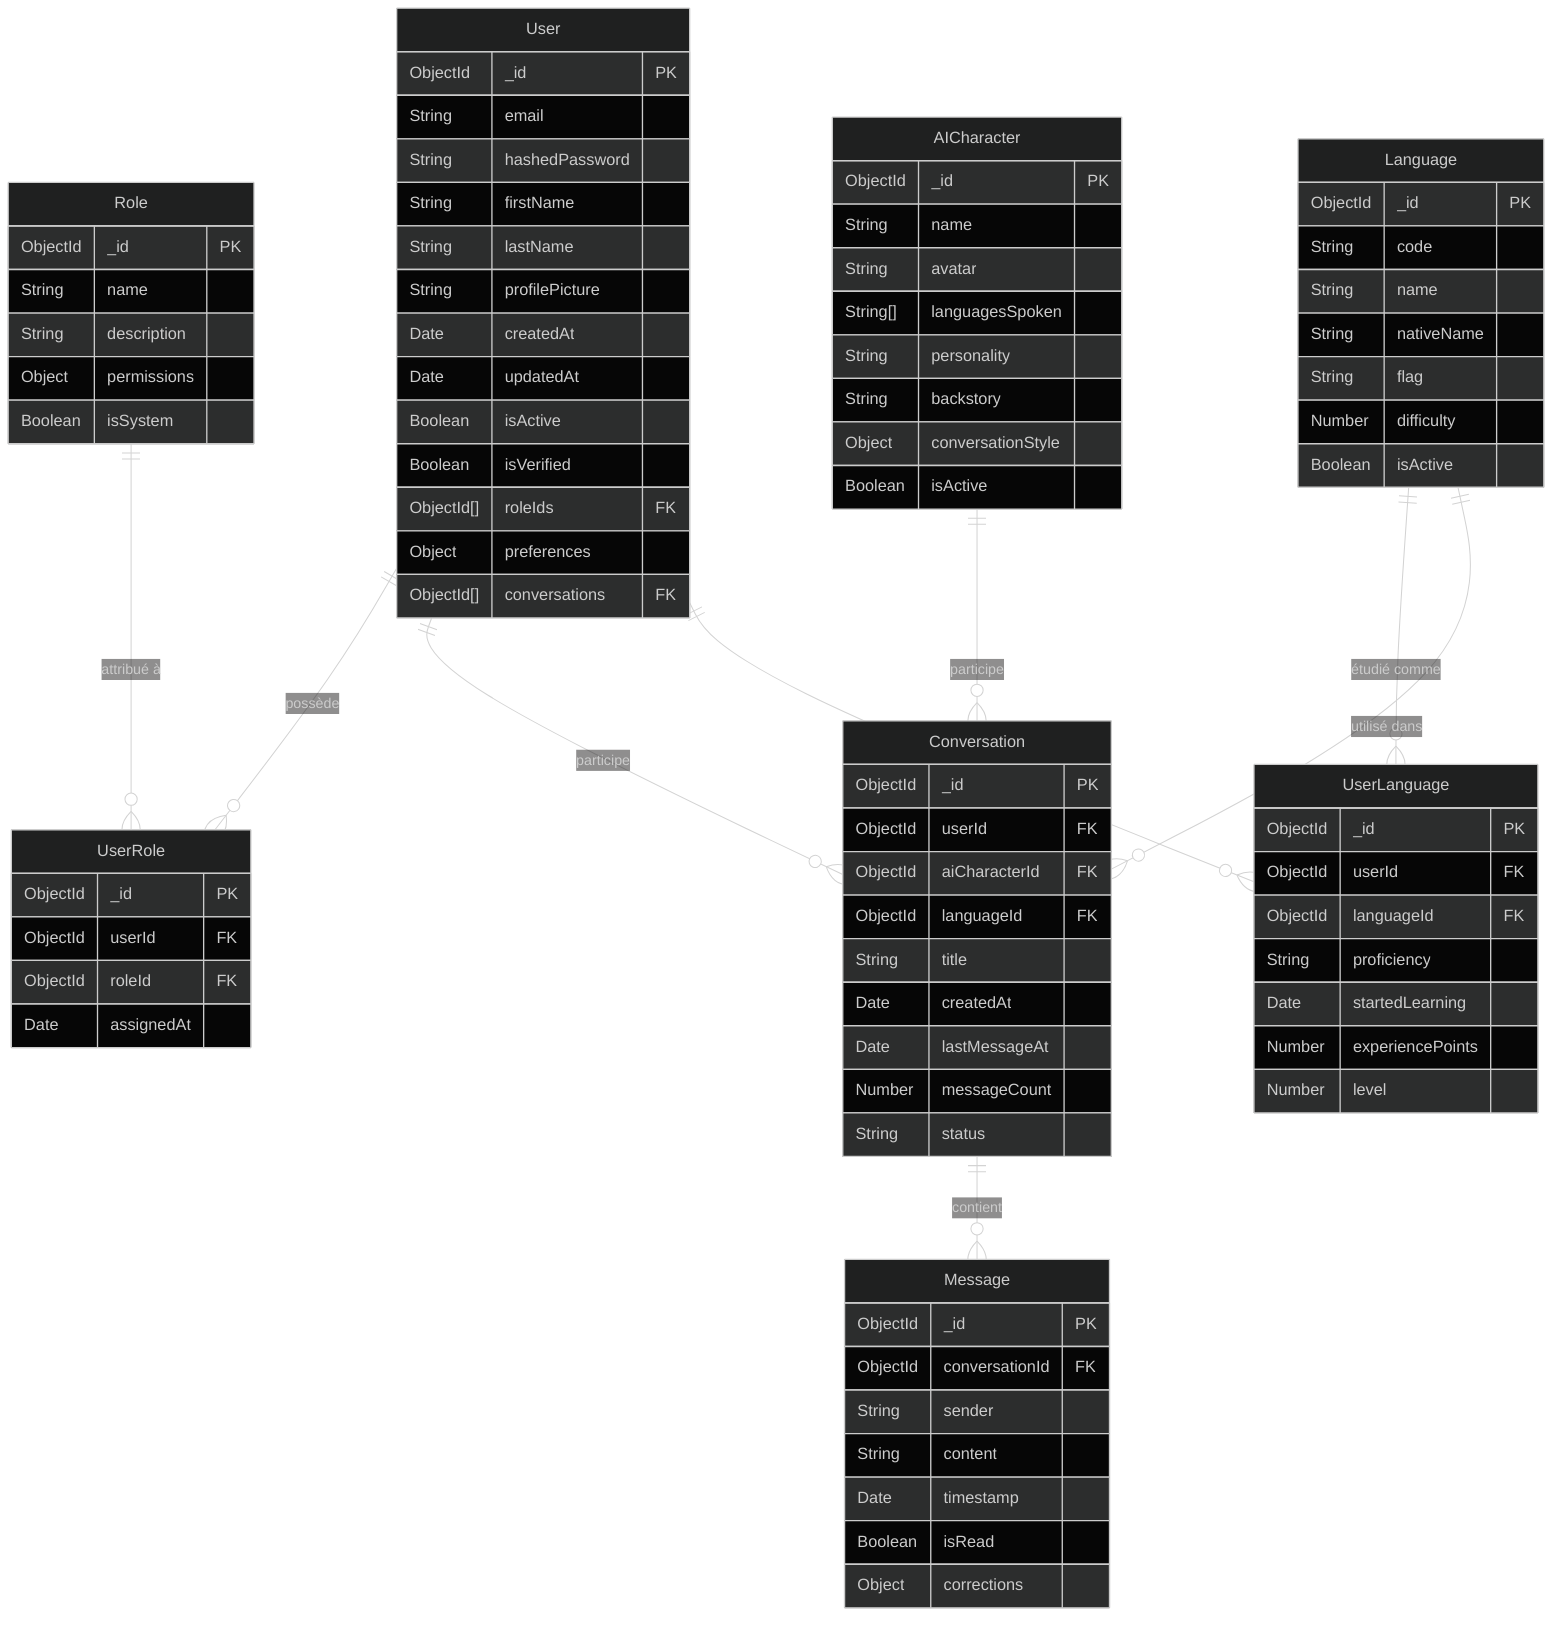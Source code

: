 ---
config:
  theme: dark
---
erDiagram
    %% AUTHENTIFICATION ET UTILISATEURS
    User {
        ObjectId _id PK
        String email
        String hashedPassword
        String firstName
        String lastName
        String profilePicture
        Date createdAt
        Date updatedAt
        Boolean isActive
        Boolean isVerified
        ObjectId[] roleIds FK
        Object preferences
        ObjectId[] conversations FK
    }

    Role {
        ObjectId _id PK
        String name
        String description
        Object permissions
        Boolean isSystem
    }

    UserRole {
        ObjectId _id PK
        ObjectId userId FK
        ObjectId roleId FK
        Date assignedAt
    }

    %% IA ET CONVERSATIONS
    AICharacter {
        ObjectId _id PK
        String name
        String avatar
        String[] languagesSpoken
        String personality
        String backstory
        Object conversationStyle
        Boolean isActive
    }

    Conversation {
        ObjectId _id PK
        ObjectId userId FK
        ObjectId aiCharacterId FK
        ObjectId languageId FK
        String title
        Date createdAt
        Date lastMessageAt
        Number messageCount
        String status
    }

    Message {
        ObjectId _id PK
        ObjectId conversationId FK
        String sender
        String content
        Date timestamp
        Boolean isRead
        Object corrections
    }

    %% LANGUES ET PROGRESSION BASIQUE
    Language {
        ObjectId _id PK
        String code
        String name
        String nativeName
        String flag
        Number difficulty
        Boolean isActive
    }

    UserLanguage {
        ObjectId _id PK
        ObjectId userId FK
        ObjectId languageId FK
        String proficiency
        Date startedLearning
        Number experiencePoints
        Number level
    }

    %% RELATIONS
    User ||--o{ UserRole : "possède"
    User ||--o{ Conversation : "participe"
    User ||--o{ UserLanguage : "apprend"
    
    Role ||--o{ UserRole : "attribué à"
    
    Language ||--o{ UserLanguage : "étudié comme"
    Language ||--o{ Conversation : "utilisé dans"
    
    AICharacter ||--o{ Conversation : "participe"
    
    Conversation ||--o{ Message : "contient"